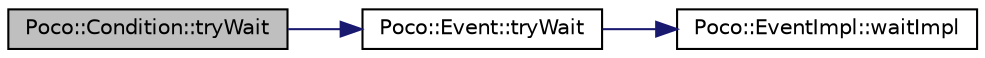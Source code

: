 digraph "Poco::Condition::tryWait"
{
 // LATEX_PDF_SIZE
  edge [fontname="Helvetica",fontsize="10",labelfontname="Helvetica",labelfontsize="10"];
  node [fontname="Helvetica",fontsize="10",shape=record];
  rankdir="LR";
  Node1 [label="Poco::Condition::tryWait",height=0.2,width=0.4,color="black", fillcolor="grey75", style="filled", fontcolor="black",tooltip=" "];
  Node1 -> Node2 [color="midnightblue",fontsize="10",style="solid",fontname="Helvetica"];
  Node2 [label="Poco::Event::tryWait",height=0.2,width=0.4,color="black", fillcolor="white", style="filled",URL="$classPoco_1_1Event.html#a510fe07cd7bcf07144ec704d8f3c8740",tooltip=" "];
  Node2 -> Node3 [color="midnightblue",fontsize="10",style="solid",fontname="Helvetica"];
  Node3 [label="Poco::EventImpl::waitImpl",height=0.2,width=0.4,color="black", fillcolor="white", style="filled",URL="$classPoco_1_1EventImpl.html#a2265d2d061554e8b3de926df9db83143",tooltip=" "];
}
